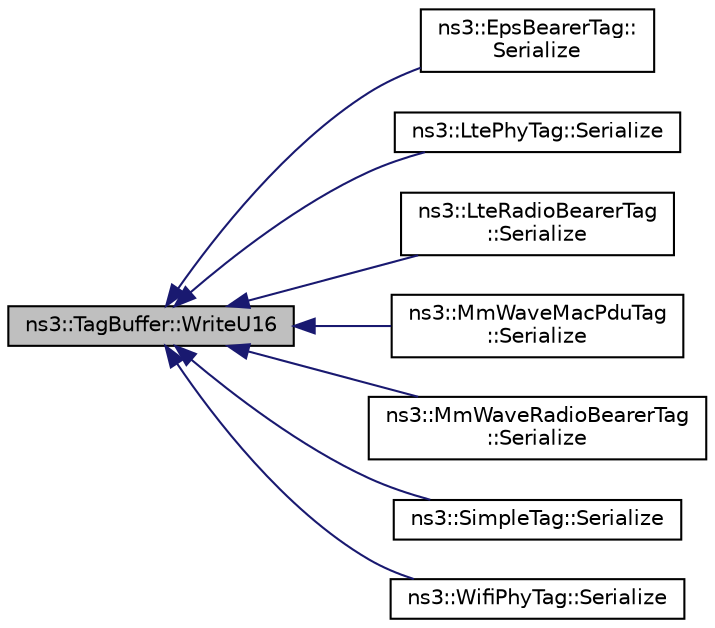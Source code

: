 digraph "ns3::TagBuffer::WriteU16"
{
  edge [fontname="Helvetica",fontsize="10",labelfontname="Helvetica",labelfontsize="10"];
  node [fontname="Helvetica",fontsize="10",shape=record];
  rankdir="LR";
  Node1 [label="ns3::TagBuffer::WriteU16",height=0.2,width=0.4,color="black", fillcolor="grey75", style="filled", fontcolor="black"];
  Node1 -> Node2 [dir="back",color="midnightblue",fontsize="10",style="solid"];
  Node2 [label="ns3::EpsBearerTag::\lSerialize",height=0.2,width=0.4,color="black", fillcolor="white", style="filled",URL="$d3/d49/classns3_1_1EpsBearerTag.html#afd52b31db79d60373004dc904fdf7b5e"];
  Node1 -> Node3 [dir="back",color="midnightblue",fontsize="10",style="solid"];
  Node3 [label="ns3::LtePhyTag::Serialize",height=0.2,width=0.4,color="black", fillcolor="white", style="filled",URL="$d1/d19/classns3_1_1LtePhyTag.html#aca99e0e411ac636fc85ce2a7ad7dae91"];
  Node1 -> Node4 [dir="back",color="midnightblue",fontsize="10",style="solid"];
  Node4 [label="ns3::LteRadioBearerTag\l::Serialize",height=0.2,width=0.4,color="black", fillcolor="white", style="filled",URL="$df/d42/classns3_1_1LteRadioBearerTag.html#ac5ea75bf78282711ff4b2dd183aaca44"];
  Node1 -> Node5 [dir="back",color="midnightblue",fontsize="10",style="solid"];
  Node5 [label="ns3::MmWaveMacPduTag\l::Serialize",height=0.2,width=0.4,color="black", fillcolor="white", style="filled",URL="$d6/d53/classns3_1_1MmWaveMacPduTag.html#aa1af1dad4141d8d0485a54908f989871"];
  Node1 -> Node6 [dir="back",color="midnightblue",fontsize="10",style="solid"];
  Node6 [label="ns3::MmWaveRadioBearerTag\l::Serialize",height=0.2,width=0.4,color="black", fillcolor="white", style="filled",URL="$de/dbf/classns3_1_1MmWaveRadioBearerTag.html#a00ee7737ce231f964d1f49c9292e2baf"];
  Node1 -> Node7 [dir="back",color="midnightblue",fontsize="10",style="solid"];
  Node7 [label="ns3::SimpleTag::Serialize",height=0.2,width=0.4,color="black", fillcolor="white", style="filled",URL="$d5/d8a/classns3_1_1SimpleTag.html#a0c5bdb3cd057cafb8e9f5fa7dda187e9"];
  Node1 -> Node8 [dir="back",color="midnightblue",fontsize="10",style="solid"];
  Node8 [label="ns3::WifiPhyTag::Serialize",height=0.2,width=0.4,color="black", fillcolor="white", style="filled",URL="$d7/d6f/classns3_1_1WifiPhyTag.html#a70ff0c5f9d0fcf88e6c00757b1c5f02d"];
}
